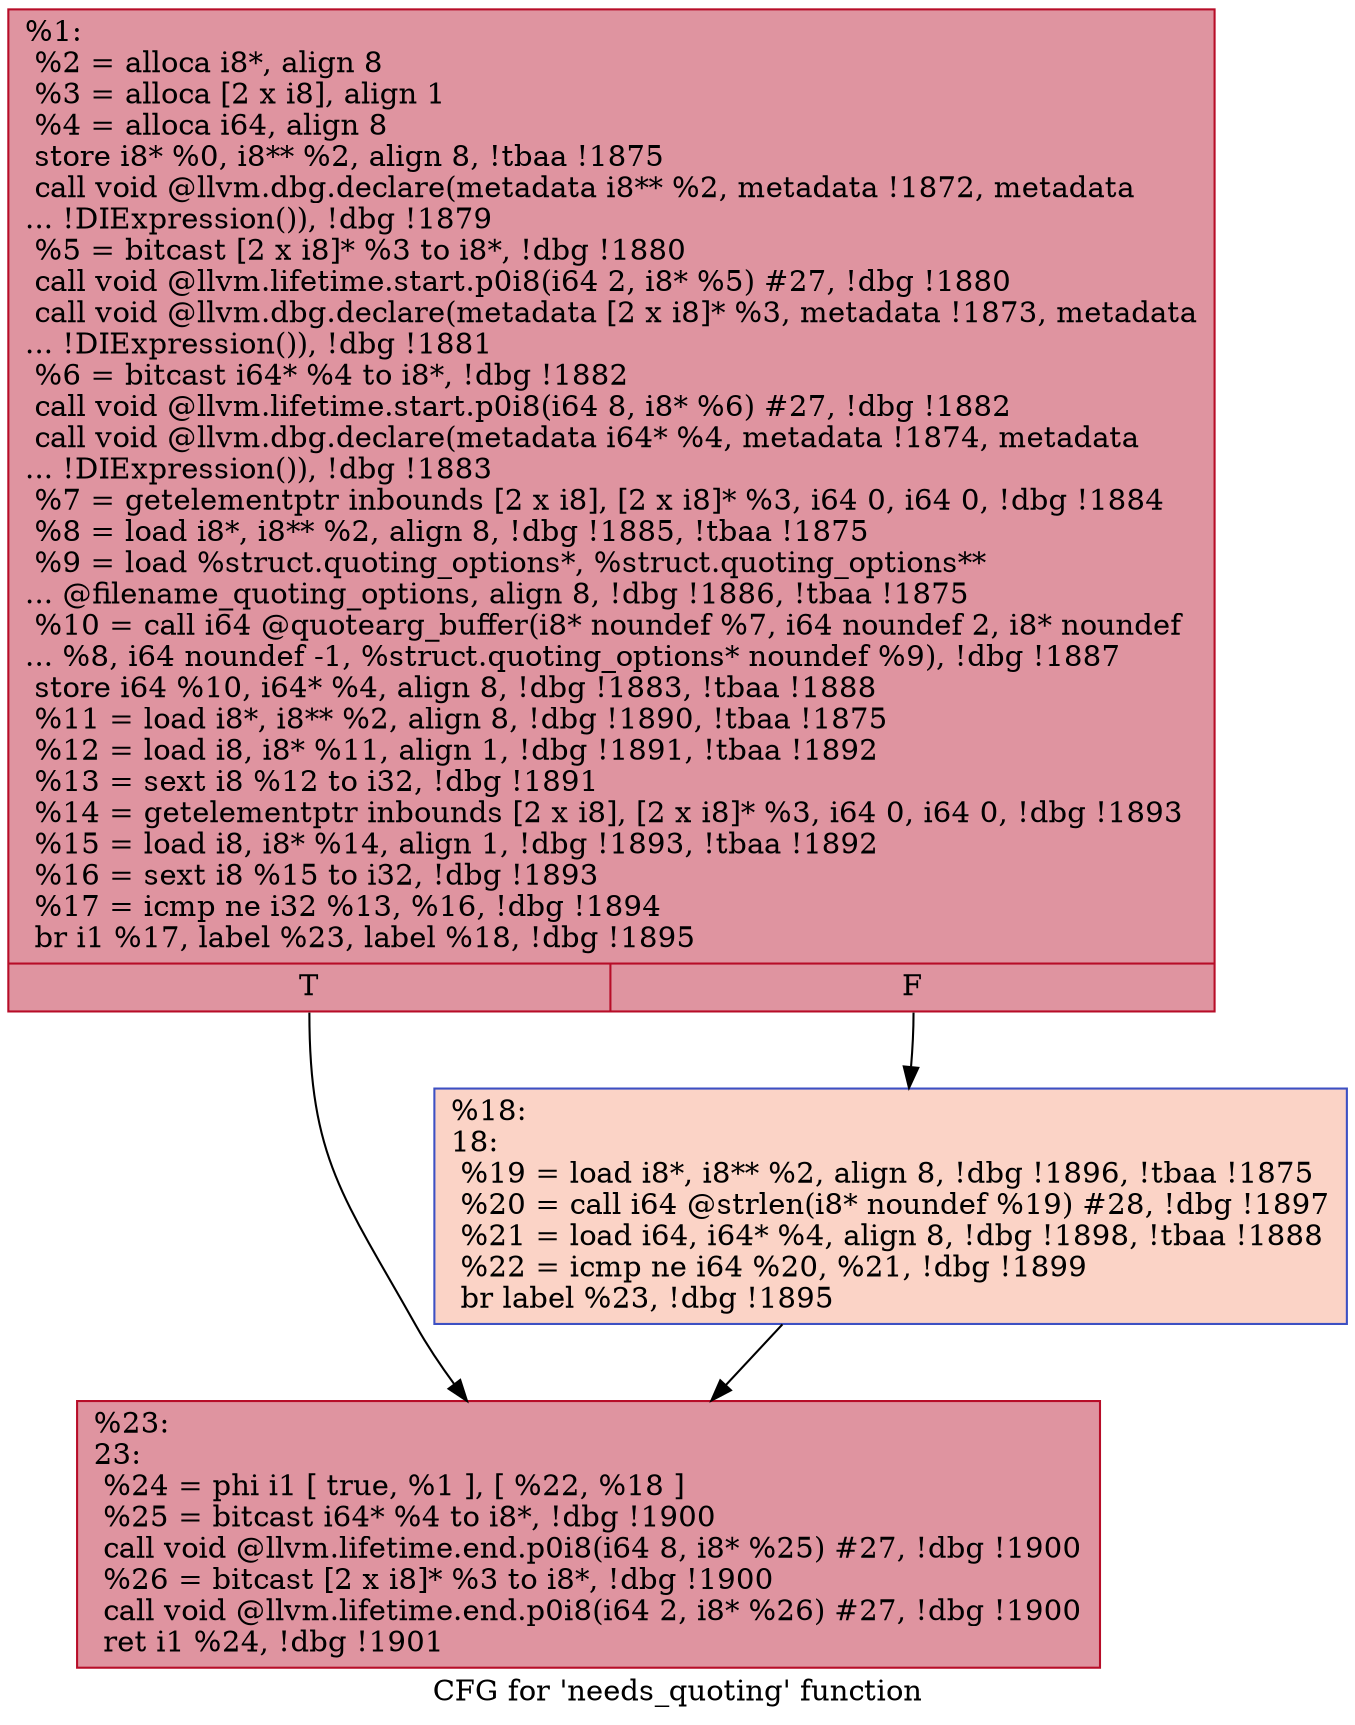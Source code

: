 digraph "CFG for 'needs_quoting' function" {
	label="CFG for 'needs_quoting' function";

	Node0x21225e0 [shape=record,color="#b70d28ff", style=filled, fillcolor="#b70d2870",label="{%1:\l  %2 = alloca i8*, align 8\l  %3 = alloca [2 x i8], align 1\l  %4 = alloca i64, align 8\l  store i8* %0, i8** %2, align 8, !tbaa !1875\l  call void @llvm.dbg.declare(metadata i8** %2, metadata !1872, metadata\l... !DIExpression()), !dbg !1879\l  %5 = bitcast [2 x i8]* %3 to i8*, !dbg !1880\l  call void @llvm.lifetime.start.p0i8(i64 2, i8* %5) #27, !dbg !1880\l  call void @llvm.dbg.declare(metadata [2 x i8]* %3, metadata !1873, metadata\l... !DIExpression()), !dbg !1881\l  %6 = bitcast i64* %4 to i8*, !dbg !1882\l  call void @llvm.lifetime.start.p0i8(i64 8, i8* %6) #27, !dbg !1882\l  call void @llvm.dbg.declare(metadata i64* %4, metadata !1874, metadata\l... !DIExpression()), !dbg !1883\l  %7 = getelementptr inbounds [2 x i8], [2 x i8]* %3, i64 0, i64 0, !dbg !1884\l  %8 = load i8*, i8** %2, align 8, !dbg !1885, !tbaa !1875\l  %9 = load %struct.quoting_options*, %struct.quoting_options**\l... @filename_quoting_options, align 8, !dbg !1886, !tbaa !1875\l  %10 = call i64 @quotearg_buffer(i8* noundef %7, i64 noundef 2, i8* noundef\l... %8, i64 noundef -1, %struct.quoting_options* noundef %9), !dbg !1887\l  store i64 %10, i64* %4, align 8, !dbg !1883, !tbaa !1888\l  %11 = load i8*, i8** %2, align 8, !dbg !1890, !tbaa !1875\l  %12 = load i8, i8* %11, align 1, !dbg !1891, !tbaa !1892\l  %13 = sext i8 %12 to i32, !dbg !1891\l  %14 = getelementptr inbounds [2 x i8], [2 x i8]* %3, i64 0, i64 0, !dbg !1893\l  %15 = load i8, i8* %14, align 1, !dbg !1893, !tbaa !1892\l  %16 = sext i8 %15 to i32, !dbg !1893\l  %17 = icmp ne i32 %13, %16, !dbg !1894\l  br i1 %17, label %23, label %18, !dbg !1895\l|{<s0>T|<s1>F}}"];
	Node0x21225e0:s0 -> Node0x2123700;
	Node0x21225e0:s1 -> Node0x21236b0;
	Node0x21236b0 [shape=record,color="#3d50c3ff", style=filled, fillcolor="#f59c7d70",label="{%18:\l18:                                               \l  %19 = load i8*, i8** %2, align 8, !dbg !1896, !tbaa !1875\l  %20 = call i64 @strlen(i8* noundef %19) #28, !dbg !1897\l  %21 = load i64, i64* %4, align 8, !dbg !1898, !tbaa !1888\l  %22 = icmp ne i64 %20, %21, !dbg !1899\l  br label %23, !dbg !1895\l}"];
	Node0x21236b0 -> Node0x2123700;
	Node0x2123700 [shape=record,color="#b70d28ff", style=filled, fillcolor="#b70d2870",label="{%23:\l23:                                               \l  %24 = phi i1 [ true, %1 ], [ %22, %18 ]\l  %25 = bitcast i64* %4 to i8*, !dbg !1900\l  call void @llvm.lifetime.end.p0i8(i64 8, i8* %25) #27, !dbg !1900\l  %26 = bitcast [2 x i8]* %3 to i8*, !dbg !1900\l  call void @llvm.lifetime.end.p0i8(i64 2, i8* %26) #27, !dbg !1900\l  ret i1 %24, !dbg !1901\l}"];
}
